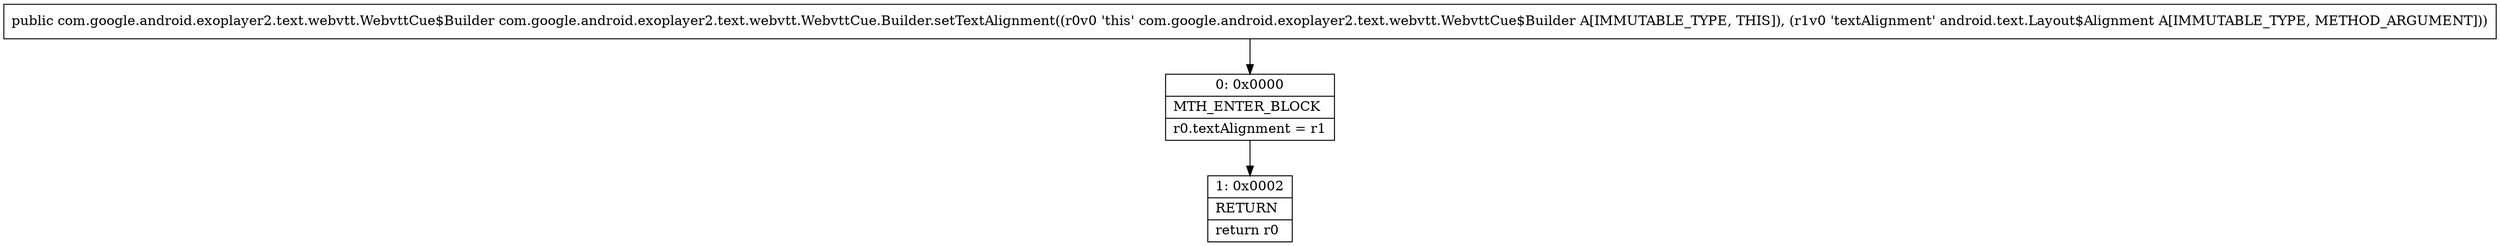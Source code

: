 digraph "CFG forcom.google.android.exoplayer2.text.webvtt.WebvttCue.Builder.setTextAlignment(Landroid\/text\/Layout$Alignment;)Lcom\/google\/android\/exoplayer2\/text\/webvtt\/WebvttCue$Builder;" {
Node_0 [shape=record,label="{0\:\ 0x0000|MTH_ENTER_BLOCK\l|r0.textAlignment = r1\l}"];
Node_1 [shape=record,label="{1\:\ 0x0002|RETURN\l|return r0\l}"];
MethodNode[shape=record,label="{public com.google.android.exoplayer2.text.webvtt.WebvttCue$Builder com.google.android.exoplayer2.text.webvtt.WebvttCue.Builder.setTextAlignment((r0v0 'this' com.google.android.exoplayer2.text.webvtt.WebvttCue$Builder A[IMMUTABLE_TYPE, THIS]), (r1v0 'textAlignment' android.text.Layout$Alignment A[IMMUTABLE_TYPE, METHOD_ARGUMENT])) }"];
MethodNode -> Node_0;
Node_0 -> Node_1;
}

